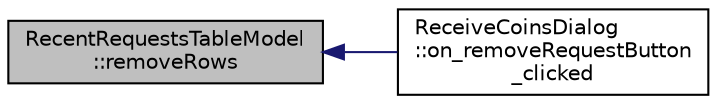 digraph "RecentRequestsTableModel::removeRows"
{
  edge [fontname="Helvetica",fontsize="10",labelfontname="Helvetica",labelfontsize="10"];
  node [fontname="Helvetica",fontsize="10",shape=record];
  rankdir="LR";
  Node80 [label="RecentRequestsTableModel\l::removeRows",height=0.2,width=0.4,color="black", fillcolor="grey75", style="filled", fontcolor="black"];
  Node80 -> Node81 [dir="back",color="midnightblue",fontsize="10",style="solid",fontname="Helvetica"];
  Node81 [label="ReceiveCoinsDialog\l::on_removeRequestButton\l_clicked",height=0.2,width=0.4,color="black", fillcolor="white", style="filled",URL="$class_receive_coins_dialog.html#a0cd8bb4c63c4b9bd3b27d9a4d6e08cfb"];
}
